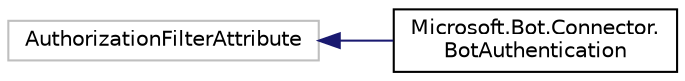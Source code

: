 digraph "Graphical Class Hierarchy"
{
  edge [fontname="Helvetica",fontsize="10",labelfontname="Helvetica",labelfontsize="10"];
  node [fontname="Helvetica",fontsize="10",shape=record];
  rankdir="LR";
  Node1 [label="AuthorizationFilterAttribute",height=0.2,width=0.4,color="grey75", fillcolor="white", style="filled"];
  Node1 -> Node2 [dir="back",color="midnightblue",fontsize="10",style="solid",fontname="Helvetica"];
  Node2 [label="Microsoft.Bot.Connector.\lBotAuthentication",height=0.2,width=0.4,color="black", fillcolor="white", style="filled",URL="$de/d2a/class_microsoft_1_1_bot_1_1_connector_1_1_bot_authentication.html"];
}
